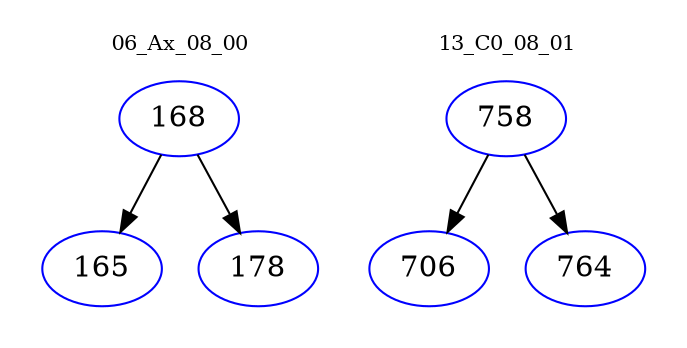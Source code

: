 digraph{
subgraph cluster_0 {
color = white
label = "06_Ax_08_00";
fontsize=10;
T0_168 [label="168", color="blue"]
T0_168 -> T0_165 [color="black"]
T0_165 [label="165", color="blue"]
T0_168 -> T0_178 [color="black"]
T0_178 [label="178", color="blue"]
}
subgraph cluster_1 {
color = white
label = "13_C0_08_01";
fontsize=10;
T1_758 [label="758", color="blue"]
T1_758 -> T1_706 [color="black"]
T1_706 [label="706", color="blue"]
T1_758 -> T1_764 [color="black"]
T1_764 [label="764", color="blue"]
}
}
